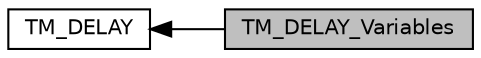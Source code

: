 digraph "TM_DELAY_Variables"
{
  edge [fontname="Helvetica",fontsize="10",labelfontname="Helvetica",labelfontsize="10"];
  node [fontname="Helvetica",fontsize="10",shape=record];
  rankdir=LR;
  Node1 [label="TM_DELAY",height=0.2,width=0.4,color="black", fillcolor="white", style="filled",URL="$group___t_m___d_e_l_a_y.html",tooltip="Delay library for STM32Fxxx devices - http://stm32f4-discovery.net/2015/07/hal-library-3-delay-for-st..."];
  Node0 [label="TM_DELAY_Variables",height=0.2,width=0.4,color="black", fillcolor="grey75", style="filled", fontcolor="black"];
  Node1->Node0 [shape=plaintext, dir="back", style="solid"];
}
